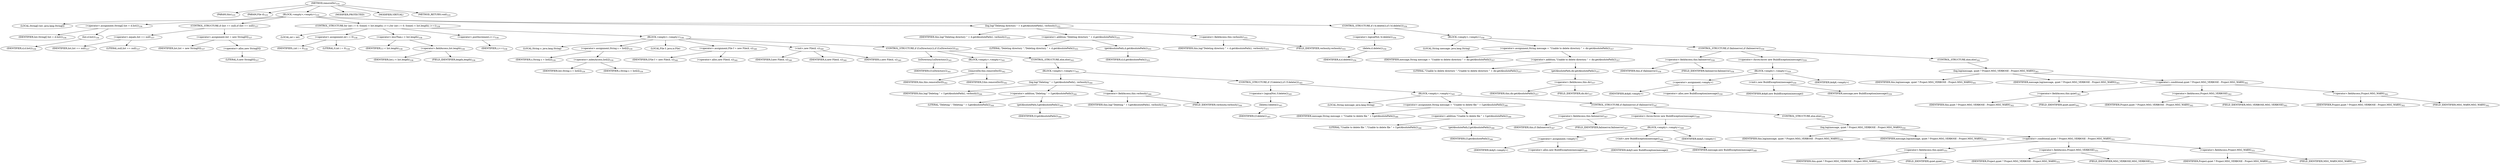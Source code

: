 digraph "removeDir" {  
"622" [label = <(METHOD,removeDir)<SUB>335</SUB>> ]
"32" [label = <(PARAM,this)<SUB>335</SUB>> ]
"623" [label = <(PARAM,File d)<SUB>335</SUB>> ]
"624" [label = <(BLOCK,&lt;empty&gt;,&lt;empty&gt;)<SUB>335</SUB>> ]
"625" [label = <(LOCAL,String[] list: java.lang.String[])> ]
"626" [label = <(&lt;operator&gt;.assignment,String[] list = d.list())<SUB>336</SUB>> ]
"627" [label = <(IDENTIFIER,list,String[] list = d.list())<SUB>336</SUB>> ]
"628" [label = <(list,d.list())<SUB>336</SUB>> ]
"629" [label = <(IDENTIFIER,d,d.list())<SUB>336</SUB>> ]
"630" [label = <(CONTROL_STRUCTURE,if (list == null),if (list == null))<SUB>337</SUB>> ]
"631" [label = <(&lt;operator&gt;.equals,list == null)<SUB>337</SUB>> ]
"632" [label = <(IDENTIFIER,list,list == null)<SUB>337</SUB>> ]
"633" [label = <(LITERAL,null,list == null)<SUB>337</SUB>> ]
"634" [label = <(&lt;operator&gt;.assignment,list = new String[0])<SUB>337</SUB>> ]
"635" [label = <(IDENTIFIER,list,list = new String[0])<SUB>337</SUB>> ]
"636" [label = <(&lt;operator&gt;.alloc,new String[0])> ]
"637" [label = <(LITERAL,0,new String[0])<SUB>337</SUB>> ]
"638" [label = <(CONTROL_STRUCTURE,for (int i = 0; Some(i &lt; list.length); i++),for (int i = 0; Some(i &lt; list.length); i++))<SUB>338</SUB>> ]
"639" [label = <(LOCAL,int i: int)> ]
"640" [label = <(&lt;operator&gt;.assignment,int i = 0)<SUB>338</SUB>> ]
"641" [label = <(IDENTIFIER,i,int i = 0)<SUB>338</SUB>> ]
"642" [label = <(LITERAL,0,int i = 0)<SUB>338</SUB>> ]
"643" [label = <(&lt;operator&gt;.lessThan,i &lt; list.length)<SUB>338</SUB>> ]
"644" [label = <(IDENTIFIER,i,i &lt; list.length)<SUB>338</SUB>> ]
"645" [label = <(&lt;operator&gt;.fieldAccess,list.length)<SUB>338</SUB>> ]
"646" [label = <(IDENTIFIER,list,i &lt; list.length)<SUB>338</SUB>> ]
"647" [label = <(FIELD_IDENTIFIER,length,length)<SUB>338</SUB>> ]
"648" [label = <(&lt;operator&gt;.postIncrement,i++)<SUB>338</SUB>> ]
"649" [label = <(IDENTIFIER,i,i++)<SUB>338</SUB>> ]
"650" [label = <(BLOCK,&lt;empty&gt;,&lt;empty&gt;)<SUB>338</SUB>> ]
"651" [label = <(LOCAL,String s: java.lang.String)> ]
"652" [label = <(&lt;operator&gt;.assignment,String s = list[i])<SUB>339</SUB>> ]
"653" [label = <(IDENTIFIER,s,String s = list[i])<SUB>339</SUB>> ]
"654" [label = <(&lt;operator&gt;.indexAccess,list[i])<SUB>339</SUB>> ]
"655" [label = <(IDENTIFIER,list,String s = list[i])<SUB>339</SUB>> ]
"656" [label = <(IDENTIFIER,i,String s = list[i])<SUB>339</SUB>> ]
"30" [label = <(LOCAL,File f: java.io.File)> ]
"657" [label = <(&lt;operator&gt;.assignment,File f = new File(d, s))<SUB>340</SUB>> ]
"658" [label = <(IDENTIFIER,f,File f = new File(d, s))<SUB>340</SUB>> ]
"659" [label = <(&lt;operator&gt;.alloc,new File(d, s))<SUB>340</SUB>> ]
"660" [label = <(&lt;init&gt;,new File(d, s))<SUB>340</SUB>> ]
"29" [label = <(IDENTIFIER,f,new File(d, s))<SUB>340</SUB>> ]
"661" [label = <(IDENTIFIER,d,new File(d, s))<SUB>340</SUB>> ]
"662" [label = <(IDENTIFIER,s,new File(d, s))<SUB>340</SUB>> ]
"663" [label = <(CONTROL_STRUCTURE,if (f.isDirectory()),if (f.isDirectory()))<SUB>341</SUB>> ]
"664" [label = <(isDirectory,f.isDirectory())<SUB>341</SUB>> ]
"665" [label = <(IDENTIFIER,f,f.isDirectory())<SUB>341</SUB>> ]
"666" [label = <(BLOCK,&lt;empty&gt;,&lt;empty&gt;)<SUB>341</SUB>> ]
"667" [label = <(removeDir,this.removeDir(f))<SUB>342</SUB>> ]
"31" [label = <(IDENTIFIER,this,this.removeDir(f))<SUB>342</SUB>> ]
"668" [label = <(IDENTIFIER,f,this.removeDir(f))<SUB>342</SUB>> ]
"669" [label = <(CONTROL_STRUCTURE,else,else)<SUB>343</SUB>> ]
"670" [label = <(BLOCK,&lt;empty&gt;,&lt;empty&gt;)<SUB>343</SUB>> ]
"671" [label = <(log,log(&quot;Deleting &quot; + f.getAbsolutePath(), verbosity))<SUB>344</SUB>> ]
"33" [label = <(IDENTIFIER,this,log(&quot;Deleting &quot; + f.getAbsolutePath(), verbosity))<SUB>344</SUB>> ]
"672" [label = <(&lt;operator&gt;.addition,&quot;Deleting &quot; + f.getAbsolutePath())<SUB>344</SUB>> ]
"673" [label = <(LITERAL,&quot;Deleting &quot;,&quot;Deleting &quot; + f.getAbsolutePath())<SUB>344</SUB>> ]
"674" [label = <(getAbsolutePath,f.getAbsolutePath())<SUB>344</SUB>> ]
"675" [label = <(IDENTIFIER,f,f.getAbsolutePath())<SUB>344</SUB>> ]
"676" [label = <(&lt;operator&gt;.fieldAccess,this.verbosity)<SUB>344</SUB>> ]
"677" [label = <(IDENTIFIER,this,log(&quot;Deleting &quot; + f.getAbsolutePath(), verbosity))<SUB>344</SUB>> ]
"678" [label = <(FIELD_IDENTIFIER,verbosity,verbosity)<SUB>344</SUB>> ]
"679" [label = <(CONTROL_STRUCTURE,if (!f.delete()),if (!f.delete()))<SUB>345</SUB>> ]
"680" [label = <(&lt;operator&gt;.logicalNot,!f.delete())<SUB>345</SUB>> ]
"681" [label = <(delete,f.delete())<SUB>345</SUB>> ]
"682" [label = <(IDENTIFIER,f,f.delete())<SUB>345</SUB>> ]
"683" [label = <(BLOCK,&lt;empty&gt;,&lt;empty&gt;)<SUB>345</SUB>> ]
"684" [label = <(LOCAL,String message: java.lang.String)> ]
"685" [label = <(&lt;operator&gt;.assignment,String message = &quot;Unable to delete file &quot; + f.getAbsolutePath())<SUB>346</SUB>> ]
"686" [label = <(IDENTIFIER,message,String message = &quot;Unable to delete file &quot; + f.getAbsolutePath())<SUB>346</SUB>> ]
"687" [label = <(&lt;operator&gt;.addition,&quot;Unable to delete file &quot; + f.getAbsolutePath())<SUB>346</SUB>> ]
"688" [label = <(LITERAL,&quot;Unable to delete file &quot;,&quot;Unable to delete file &quot; + f.getAbsolutePath())<SUB>346</SUB>> ]
"689" [label = <(getAbsolutePath,f.getAbsolutePath())<SUB>346</SUB>> ]
"690" [label = <(IDENTIFIER,f,f.getAbsolutePath())<SUB>346</SUB>> ]
"691" [label = <(CONTROL_STRUCTURE,if (failonerror),if (failonerror))<SUB>347</SUB>> ]
"692" [label = <(&lt;operator&gt;.fieldAccess,this.failonerror)<SUB>347</SUB>> ]
"693" [label = <(IDENTIFIER,this,if (failonerror))<SUB>347</SUB>> ]
"694" [label = <(FIELD_IDENTIFIER,failonerror,failonerror)<SUB>347</SUB>> ]
"695" [label = <(&lt;operator&gt;.throw,throw new BuildException(message);)<SUB>348</SUB>> ]
"696" [label = <(BLOCK,&lt;empty&gt;,&lt;empty&gt;)<SUB>348</SUB>> ]
"697" [label = <(&lt;operator&gt;.assignment,&lt;empty&gt;)> ]
"698" [label = <(IDENTIFIER,$obj5,&lt;empty&gt;)> ]
"699" [label = <(&lt;operator&gt;.alloc,new BuildException(message))<SUB>348</SUB>> ]
"700" [label = <(&lt;init&gt;,new BuildException(message))<SUB>348</SUB>> ]
"701" [label = <(IDENTIFIER,$obj5,new BuildException(message))> ]
"702" [label = <(IDENTIFIER,message,new BuildException(message))<SUB>348</SUB>> ]
"703" [label = <(IDENTIFIER,$obj5,&lt;empty&gt;)> ]
"704" [label = <(CONTROL_STRUCTURE,else,else)<SUB>350</SUB>> ]
"705" [label = <(log,log(message, quiet ? Project.MSG_VERBOSE : Project.MSG_WARN))<SUB>350</SUB>> ]
"34" [label = <(IDENTIFIER,this,log(message, quiet ? Project.MSG_VERBOSE : Project.MSG_WARN))<SUB>350</SUB>> ]
"706" [label = <(IDENTIFIER,message,log(message, quiet ? Project.MSG_VERBOSE : Project.MSG_WARN))<SUB>350</SUB>> ]
"707" [label = <(&lt;operator&gt;.conditional,quiet ? Project.MSG_VERBOSE : Project.MSG_WARN)<SUB>351</SUB>> ]
"708" [label = <(&lt;operator&gt;.fieldAccess,this.quiet)<SUB>351</SUB>> ]
"709" [label = <(IDENTIFIER,this,quiet ? Project.MSG_VERBOSE : Project.MSG_WARN)<SUB>351</SUB>> ]
"710" [label = <(FIELD_IDENTIFIER,quiet,quiet)<SUB>351</SUB>> ]
"711" [label = <(&lt;operator&gt;.fieldAccess,Project.MSG_VERBOSE)<SUB>351</SUB>> ]
"712" [label = <(IDENTIFIER,Project,quiet ? Project.MSG_VERBOSE : Project.MSG_WARN)<SUB>351</SUB>> ]
"713" [label = <(FIELD_IDENTIFIER,MSG_VERBOSE,MSG_VERBOSE)<SUB>351</SUB>> ]
"714" [label = <(&lt;operator&gt;.fieldAccess,Project.MSG_WARN)<SUB>351</SUB>> ]
"715" [label = <(IDENTIFIER,Project,quiet ? Project.MSG_VERBOSE : Project.MSG_WARN)<SUB>351</SUB>> ]
"716" [label = <(FIELD_IDENTIFIER,MSG_WARN,MSG_WARN)<SUB>351</SUB>> ]
"717" [label = <(log,log(&quot;Deleting directory &quot; + d.getAbsolutePath(), verbosity))<SUB>355</SUB>> ]
"35" [label = <(IDENTIFIER,this,log(&quot;Deleting directory &quot; + d.getAbsolutePath(), verbosity))<SUB>355</SUB>> ]
"718" [label = <(&lt;operator&gt;.addition,&quot;Deleting directory &quot; + d.getAbsolutePath())<SUB>355</SUB>> ]
"719" [label = <(LITERAL,&quot;Deleting directory &quot;,&quot;Deleting directory &quot; + d.getAbsolutePath())<SUB>355</SUB>> ]
"720" [label = <(getAbsolutePath,d.getAbsolutePath())<SUB>355</SUB>> ]
"721" [label = <(IDENTIFIER,d,d.getAbsolutePath())<SUB>355</SUB>> ]
"722" [label = <(&lt;operator&gt;.fieldAccess,this.verbosity)<SUB>355</SUB>> ]
"723" [label = <(IDENTIFIER,this,log(&quot;Deleting directory &quot; + d.getAbsolutePath(), verbosity))<SUB>355</SUB>> ]
"724" [label = <(FIELD_IDENTIFIER,verbosity,verbosity)<SUB>355</SUB>> ]
"725" [label = <(CONTROL_STRUCTURE,if (!d.delete()),if (!d.delete()))<SUB>356</SUB>> ]
"726" [label = <(&lt;operator&gt;.logicalNot,!d.delete())<SUB>356</SUB>> ]
"727" [label = <(delete,d.delete())<SUB>356</SUB>> ]
"728" [label = <(IDENTIFIER,d,d.delete())<SUB>356</SUB>> ]
"729" [label = <(BLOCK,&lt;empty&gt;,&lt;empty&gt;)<SUB>356</SUB>> ]
"730" [label = <(LOCAL,String message: java.lang.String)> ]
"731" [label = <(&lt;operator&gt;.assignment,String message = &quot;Unable to delete directory &quot; + dir.getAbsolutePath())<SUB>357</SUB>> ]
"732" [label = <(IDENTIFIER,message,String message = &quot;Unable to delete directory &quot; + dir.getAbsolutePath())<SUB>357</SUB>> ]
"733" [label = <(&lt;operator&gt;.addition,&quot;Unable to delete directory &quot; + dir.getAbsolutePath())<SUB>357</SUB>> ]
"734" [label = <(LITERAL,&quot;Unable to delete directory &quot;,&quot;Unable to delete directory &quot; + dir.getAbsolutePath())<SUB>357</SUB>> ]
"735" [label = <(getAbsolutePath,dir.getAbsolutePath())<SUB>357</SUB>> ]
"736" [label = <(&lt;operator&gt;.fieldAccess,this.dir)<SUB>357</SUB>> ]
"737" [label = <(IDENTIFIER,this,dir.getAbsolutePath())<SUB>357</SUB>> ]
"738" [label = <(FIELD_IDENTIFIER,dir,dir)<SUB>357</SUB>> ]
"739" [label = <(CONTROL_STRUCTURE,if (failonerror),if (failonerror))<SUB>358</SUB>> ]
"740" [label = <(&lt;operator&gt;.fieldAccess,this.failonerror)<SUB>358</SUB>> ]
"741" [label = <(IDENTIFIER,this,if (failonerror))<SUB>358</SUB>> ]
"742" [label = <(FIELD_IDENTIFIER,failonerror,failonerror)<SUB>358</SUB>> ]
"743" [label = <(&lt;operator&gt;.throw,throw new BuildException(message);)<SUB>359</SUB>> ]
"744" [label = <(BLOCK,&lt;empty&gt;,&lt;empty&gt;)<SUB>359</SUB>> ]
"745" [label = <(&lt;operator&gt;.assignment,&lt;empty&gt;)> ]
"746" [label = <(IDENTIFIER,$obj6,&lt;empty&gt;)> ]
"747" [label = <(&lt;operator&gt;.alloc,new BuildException(message))<SUB>359</SUB>> ]
"748" [label = <(&lt;init&gt;,new BuildException(message))<SUB>359</SUB>> ]
"749" [label = <(IDENTIFIER,$obj6,new BuildException(message))> ]
"750" [label = <(IDENTIFIER,message,new BuildException(message))<SUB>359</SUB>> ]
"751" [label = <(IDENTIFIER,$obj6,&lt;empty&gt;)> ]
"752" [label = <(CONTROL_STRUCTURE,else,else)<SUB>361</SUB>> ]
"753" [label = <(log,log(message, quiet ? Project.MSG_VERBOSE : Project.MSG_WARN))<SUB>361</SUB>> ]
"36" [label = <(IDENTIFIER,this,log(message, quiet ? Project.MSG_VERBOSE : Project.MSG_WARN))<SUB>361</SUB>> ]
"754" [label = <(IDENTIFIER,message,log(message, quiet ? Project.MSG_VERBOSE : Project.MSG_WARN))<SUB>361</SUB>> ]
"755" [label = <(&lt;operator&gt;.conditional,quiet ? Project.MSG_VERBOSE : Project.MSG_WARN)<SUB>362</SUB>> ]
"756" [label = <(&lt;operator&gt;.fieldAccess,this.quiet)<SUB>362</SUB>> ]
"757" [label = <(IDENTIFIER,this,quiet ? Project.MSG_VERBOSE : Project.MSG_WARN)<SUB>362</SUB>> ]
"758" [label = <(FIELD_IDENTIFIER,quiet,quiet)<SUB>362</SUB>> ]
"759" [label = <(&lt;operator&gt;.fieldAccess,Project.MSG_VERBOSE)<SUB>362</SUB>> ]
"760" [label = <(IDENTIFIER,Project,quiet ? Project.MSG_VERBOSE : Project.MSG_WARN)<SUB>362</SUB>> ]
"761" [label = <(FIELD_IDENTIFIER,MSG_VERBOSE,MSG_VERBOSE)<SUB>362</SUB>> ]
"762" [label = <(&lt;operator&gt;.fieldAccess,Project.MSG_WARN)<SUB>362</SUB>> ]
"763" [label = <(IDENTIFIER,Project,quiet ? Project.MSG_VERBOSE : Project.MSG_WARN)<SUB>362</SUB>> ]
"764" [label = <(FIELD_IDENTIFIER,MSG_WARN,MSG_WARN)<SUB>362</SUB>> ]
"765" [label = <(MODIFIER,PROTECTED)> ]
"766" [label = <(MODIFIER,VIRTUAL)> ]
"767" [label = <(METHOD_RETURN,void)<SUB>335</SUB>> ]
  "622" -> "32" 
  "622" -> "623" 
  "622" -> "624" 
  "622" -> "765" 
  "622" -> "766" 
  "622" -> "767" 
  "624" -> "625" 
  "624" -> "626" 
  "624" -> "630" 
  "624" -> "638" 
  "624" -> "717" 
  "624" -> "725" 
  "626" -> "627" 
  "626" -> "628" 
  "628" -> "629" 
  "630" -> "631" 
  "630" -> "634" 
  "631" -> "632" 
  "631" -> "633" 
  "634" -> "635" 
  "634" -> "636" 
  "636" -> "637" 
  "638" -> "639" 
  "638" -> "640" 
  "638" -> "643" 
  "638" -> "648" 
  "638" -> "650" 
  "640" -> "641" 
  "640" -> "642" 
  "643" -> "644" 
  "643" -> "645" 
  "645" -> "646" 
  "645" -> "647" 
  "648" -> "649" 
  "650" -> "651" 
  "650" -> "652" 
  "650" -> "30" 
  "650" -> "657" 
  "650" -> "660" 
  "650" -> "663" 
  "652" -> "653" 
  "652" -> "654" 
  "654" -> "655" 
  "654" -> "656" 
  "657" -> "658" 
  "657" -> "659" 
  "660" -> "29" 
  "660" -> "661" 
  "660" -> "662" 
  "663" -> "664" 
  "663" -> "666" 
  "663" -> "669" 
  "664" -> "665" 
  "666" -> "667" 
  "667" -> "31" 
  "667" -> "668" 
  "669" -> "670" 
  "670" -> "671" 
  "670" -> "679" 
  "671" -> "33" 
  "671" -> "672" 
  "671" -> "676" 
  "672" -> "673" 
  "672" -> "674" 
  "674" -> "675" 
  "676" -> "677" 
  "676" -> "678" 
  "679" -> "680" 
  "679" -> "683" 
  "680" -> "681" 
  "681" -> "682" 
  "683" -> "684" 
  "683" -> "685" 
  "683" -> "691" 
  "685" -> "686" 
  "685" -> "687" 
  "687" -> "688" 
  "687" -> "689" 
  "689" -> "690" 
  "691" -> "692" 
  "691" -> "695" 
  "691" -> "704" 
  "692" -> "693" 
  "692" -> "694" 
  "695" -> "696" 
  "696" -> "697" 
  "696" -> "700" 
  "696" -> "703" 
  "697" -> "698" 
  "697" -> "699" 
  "700" -> "701" 
  "700" -> "702" 
  "704" -> "705" 
  "705" -> "34" 
  "705" -> "706" 
  "705" -> "707" 
  "707" -> "708" 
  "707" -> "711" 
  "707" -> "714" 
  "708" -> "709" 
  "708" -> "710" 
  "711" -> "712" 
  "711" -> "713" 
  "714" -> "715" 
  "714" -> "716" 
  "717" -> "35" 
  "717" -> "718" 
  "717" -> "722" 
  "718" -> "719" 
  "718" -> "720" 
  "720" -> "721" 
  "722" -> "723" 
  "722" -> "724" 
  "725" -> "726" 
  "725" -> "729" 
  "726" -> "727" 
  "727" -> "728" 
  "729" -> "730" 
  "729" -> "731" 
  "729" -> "739" 
  "731" -> "732" 
  "731" -> "733" 
  "733" -> "734" 
  "733" -> "735" 
  "735" -> "736" 
  "736" -> "737" 
  "736" -> "738" 
  "739" -> "740" 
  "739" -> "743" 
  "739" -> "752" 
  "740" -> "741" 
  "740" -> "742" 
  "743" -> "744" 
  "744" -> "745" 
  "744" -> "748" 
  "744" -> "751" 
  "745" -> "746" 
  "745" -> "747" 
  "748" -> "749" 
  "748" -> "750" 
  "752" -> "753" 
  "753" -> "36" 
  "753" -> "754" 
  "753" -> "755" 
  "755" -> "756" 
  "755" -> "759" 
  "755" -> "762" 
  "756" -> "757" 
  "756" -> "758" 
  "759" -> "760" 
  "759" -> "761" 
  "762" -> "763" 
  "762" -> "764" 
}
